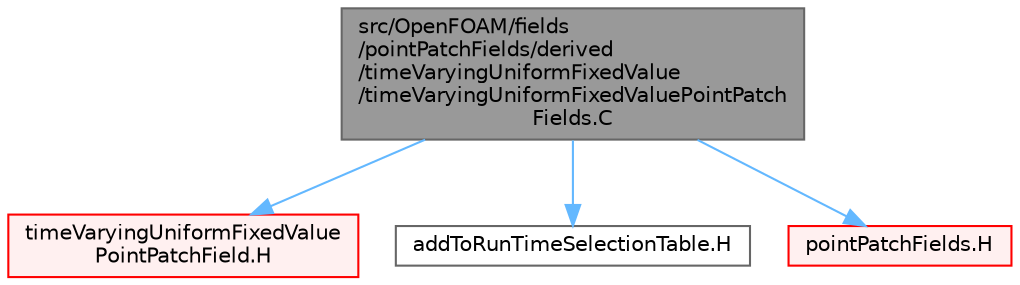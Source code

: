 digraph "src/OpenFOAM/fields/pointPatchFields/derived/timeVaryingUniformFixedValue/timeVaryingUniformFixedValuePointPatchFields.C"
{
 // LATEX_PDF_SIZE
  bgcolor="transparent";
  edge [fontname=Helvetica,fontsize=10,labelfontname=Helvetica,labelfontsize=10];
  node [fontname=Helvetica,fontsize=10,shape=box,height=0.2,width=0.4];
  Node1 [id="Node000001",label="src/OpenFOAM/fields\l/pointPatchFields/derived\l/timeVaryingUniformFixedValue\l/timeVaryingUniformFixedValuePointPatch\lFields.C",height=0.2,width=0.4,color="gray40", fillcolor="grey60", style="filled", fontcolor="black",tooltip=" "];
  Node1 -> Node2 [id="edge1_Node000001_Node000002",color="steelblue1",style="solid",tooltip=" "];
  Node2 [id="Node000002",label="timeVaryingUniformFixedValue\lPointPatchField.H",height=0.2,width=0.4,color="red", fillcolor="#FFF0F0", style="filled",URL="$timeVaryingUniformFixedValuePointPatchField_8H.html",tooltip=" "];
  Node1 -> Node254 [id="edge2_Node000001_Node000254",color="steelblue1",style="solid",tooltip=" "];
  Node254 [id="Node000254",label="addToRunTimeSelectionTable.H",height=0.2,width=0.4,color="grey40", fillcolor="white", style="filled",URL="$addToRunTimeSelectionTable_8H.html",tooltip="Macros for easy insertion into run-time selection tables."];
  Node1 -> Node255 [id="edge3_Node000001_Node000255",color="steelblue1",style="solid",tooltip=" "];
  Node255 [id="Node000255",label="pointPatchFields.H",height=0.2,width=0.4,color="red", fillcolor="#FFF0F0", style="filled",URL="$pointPatchFields_8H.html",tooltip=" "];
}
